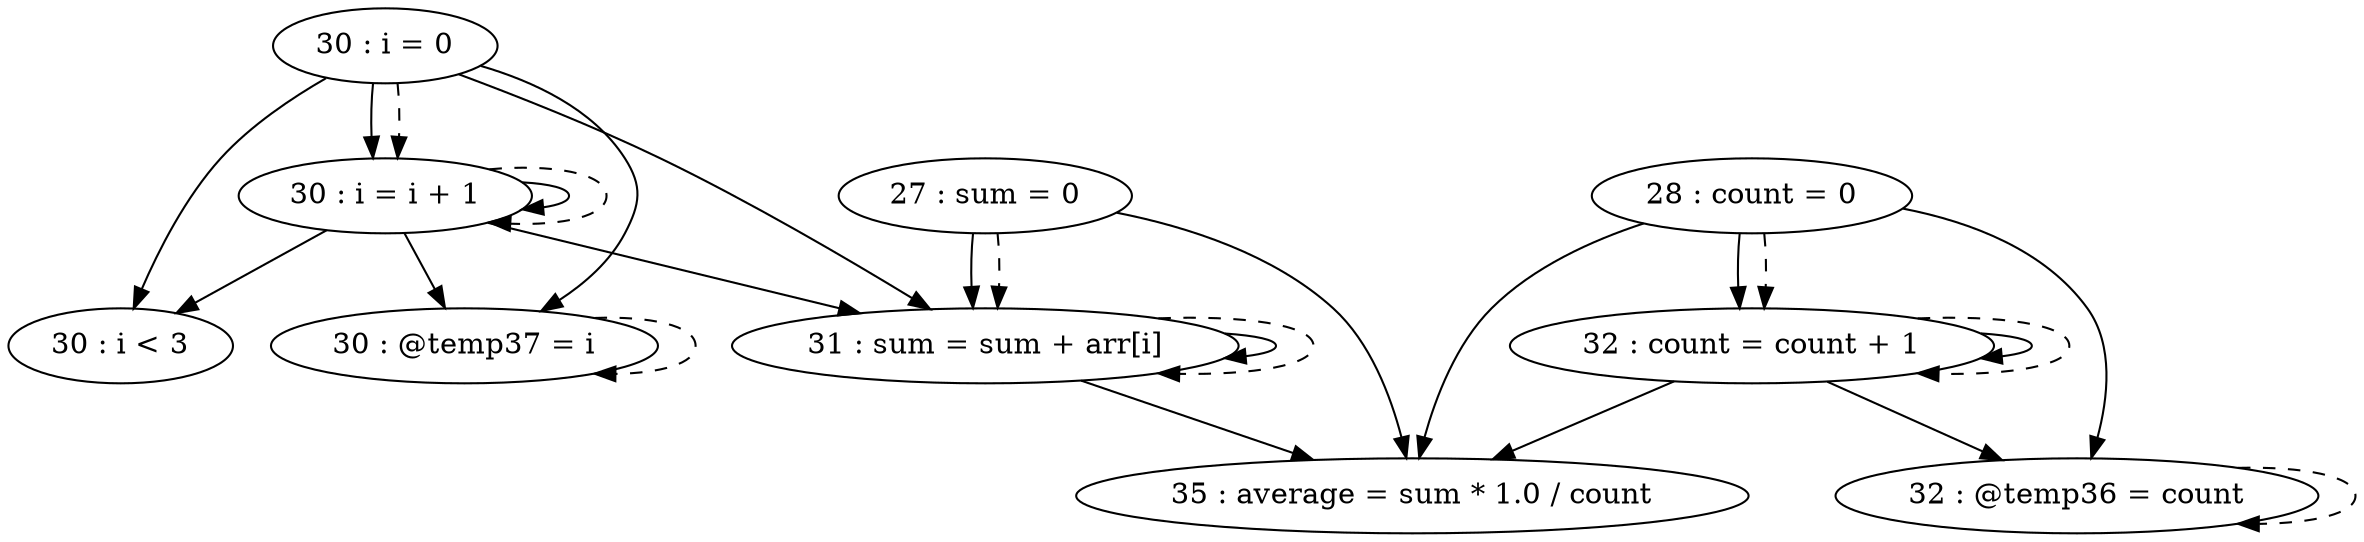 digraph G {
"27 : sum = 0"
"27 : sum = 0" -> "31 : sum = sum + arr[i]"
"27 : sum = 0" -> "35 : average = sum * 1.0 / count"
"27 : sum = 0" -> "31 : sum = sum + arr[i]" [style=dashed]
"28 : count = 0"
"28 : count = 0" -> "32 : @temp36 = count"
"28 : count = 0" -> "32 : count = count + 1"
"28 : count = 0" -> "35 : average = sum * 1.0 / count"
"28 : count = 0" -> "32 : count = count + 1" [style=dashed]
"30 : i = 0"
"30 : i = 0" -> "31 : sum = sum + arr[i]"
"30 : i = 0" -> "30 : @temp37 = i"
"30 : i = 0" -> "30 : i = i + 1"
"30 : i = 0" -> "30 : i < 3"
"30 : i = 0" -> "30 : i = i + 1" [style=dashed]
"30 : i < 3"
"31 : sum = sum + arr[i]"
"31 : sum = sum + arr[i]" -> "31 : sum = sum + arr[i]"
"31 : sum = sum + arr[i]" -> "35 : average = sum * 1.0 / count"
"31 : sum = sum + arr[i]" -> "31 : sum = sum + arr[i]" [style=dashed]
"32 : @temp36 = count"
"32 : @temp36 = count" -> "32 : @temp36 = count" [style=dashed]
"32 : count = count + 1"
"32 : count = count + 1" -> "32 : @temp36 = count"
"32 : count = count + 1" -> "32 : count = count + 1"
"32 : count = count + 1" -> "35 : average = sum * 1.0 / count"
"32 : count = count + 1" -> "32 : count = count + 1" [style=dashed]
"30 : @temp37 = i"
"30 : @temp37 = i" -> "30 : @temp37 = i" [style=dashed]
"30 : i = i + 1"
"30 : i = i + 1" -> "31 : sum = sum + arr[i]"
"30 : i = i + 1" -> "30 : @temp37 = i"
"30 : i = i + 1" -> "30 : i = i + 1"
"30 : i = i + 1" -> "30 : i < 3"
"30 : i = i + 1" -> "30 : i = i + 1" [style=dashed]
"35 : average = sum * 1.0 / count"
}